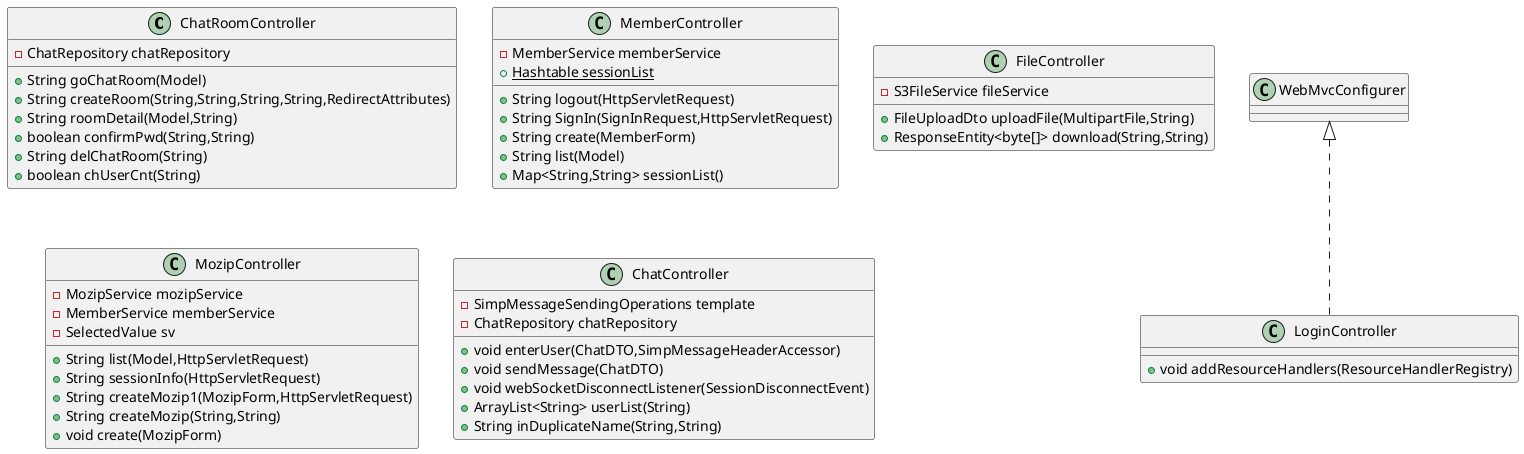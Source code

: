 @startuml
class ChatRoomController {
- ChatRepository chatRepository
+ String goChatRoom(Model)
+ String createRoom(String,String,String,String,RedirectAttributes)
+ String roomDetail(Model,String)
+ boolean confirmPwd(String,String)
+ String delChatRoom(String)
+ boolean chUserCnt(String)
}
class MemberController {
- MemberService memberService
+ {static} Hashtable sessionList
+ String logout(HttpServletRequest)
+ String SignIn(SignInRequest,HttpServletRequest)
+ String create(MemberForm)
+ String list(Model)
+ Map<String,String> sessionList()
}
class FileController {
- S3FileService fileService
+ FileUploadDto uploadFile(MultipartFile,String)
+ ResponseEntity<byte[]> download(String,String)
}
class MozipController {
- MozipService mozipService
- MemberService memberService
- SelectedValue sv
+ String list(Model,HttpServletRequest)
+ String sessionInfo(HttpServletRequest)
+ String createMozip1(MozipForm,HttpServletRequest)
+ String createMozip(String,String)
+ void create(MozipForm)
}
class ChatController {
- SimpMessageSendingOperations template
- ChatRepository chatRepository
+ void enterUser(ChatDTO,SimpMessageHeaderAccessor)
+ void sendMessage(ChatDTO)
+ void webSocketDisconnectListener(SessionDisconnectEvent)
+ ArrayList<String> userList(String)
+ String inDuplicateName(String,String)
}
class LoginController {
+ void addResourceHandlers(ResourceHandlerRegistry)
}


WebMvcConfigurer <|.. LoginController
@enduml